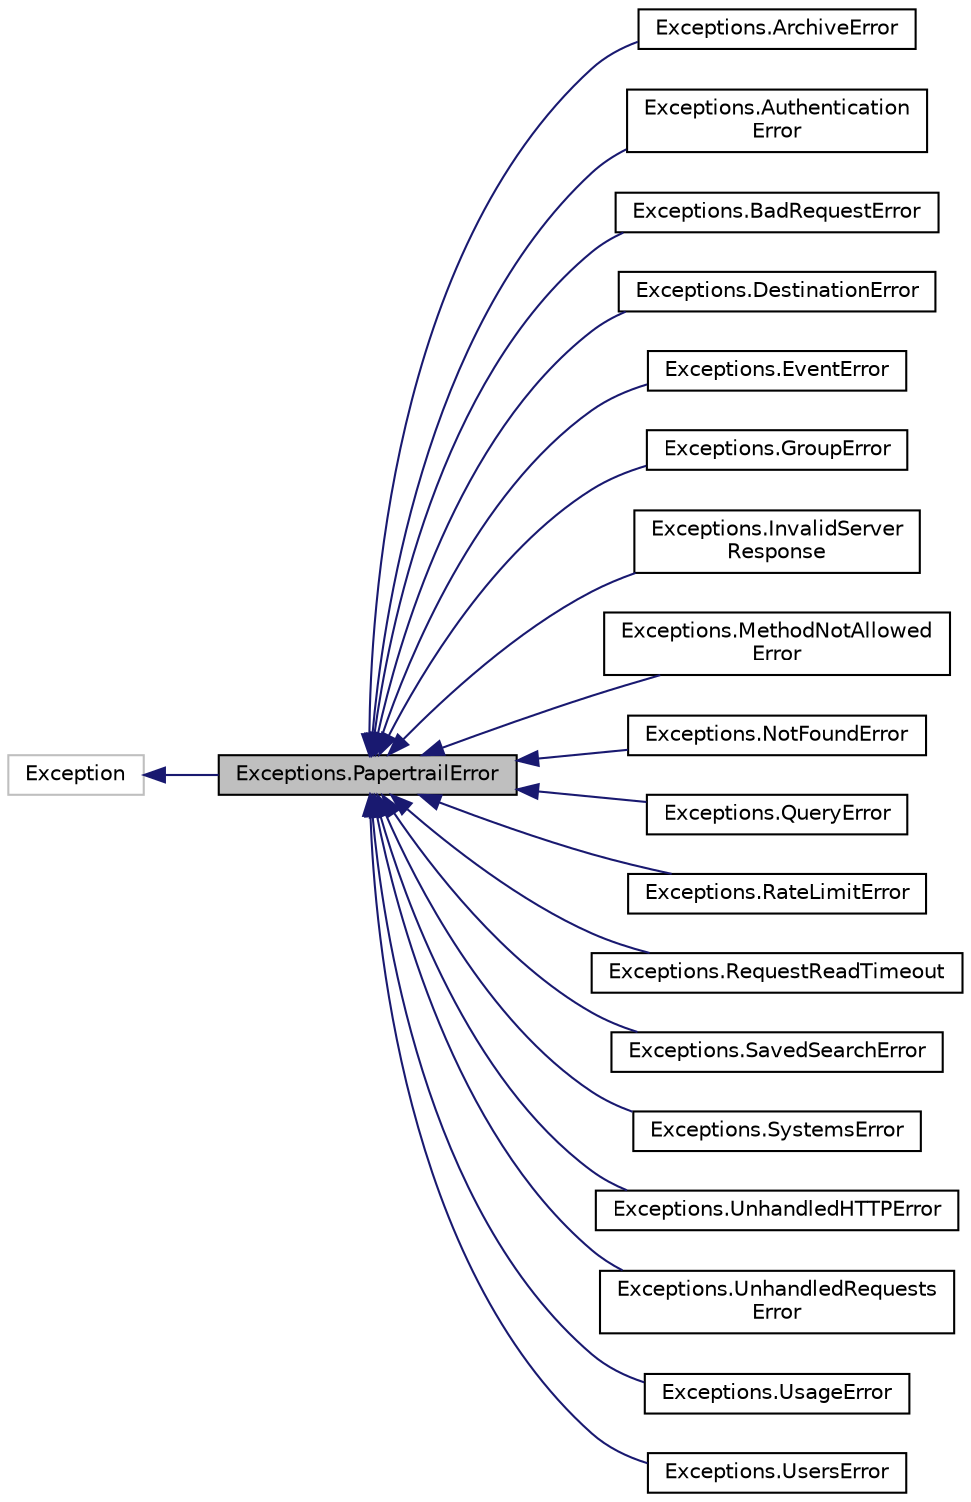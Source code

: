 digraph "Exceptions.PapertrailError"
{
 // LATEX_PDF_SIZE
  edge [fontname="Helvetica",fontsize="10",labelfontname="Helvetica",labelfontsize="10"];
  node [fontname="Helvetica",fontsize="10",shape=record];
  rankdir="LR";
  Node1 [label="Exceptions.PapertrailError",height=0.2,width=0.4,color="black", fillcolor="grey75", style="filled", fontcolor="black",tooltip=" "];
  Node2 -> Node1 [dir="back",color="midnightblue",fontsize="10",style="solid",fontname="Helvetica"];
  Node2 [label="Exception",height=0.2,width=0.4,color="grey75", fillcolor="white", style="filled",tooltip=" "];
  Node1 -> Node3 [dir="back",color="midnightblue",fontsize="10",style="solid",fontname="Helvetica"];
  Node3 [label="Exceptions.ArchiveError",height=0.2,width=0.4,color="black", fillcolor="white", style="filled",URL="$classExceptions_1_1ArchiveError.html",tooltip=" "];
  Node1 -> Node4 [dir="back",color="midnightblue",fontsize="10",style="solid",fontname="Helvetica"];
  Node4 [label="Exceptions.Authentication\lError",height=0.2,width=0.4,color="black", fillcolor="white", style="filled",URL="$classExceptions_1_1AuthenticationError.html",tooltip=" "];
  Node1 -> Node5 [dir="back",color="midnightblue",fontsize="10",style="solid",fontname="Helvetica"];
  Node5 [label="Exceptions.BadRequestError",height=0.2,width=0.4,color="black", fillcolor="white", style="filled",URL="$classExceptions_1_1BadRequestError.html",tooltip=" "];
  Node1 -> Node6 [dir="back",color="midnightblue",fontsize="10",style="solid",fontname="Helvetica"];
  Node6 [label="Exceptions.DestinationError",height=0.2,width=0.4,color="black", fillcolor="white", style="filled",URL="$classExceptions_1_1DestinationError.html",tooltip=" "];
  Node1 -> Node7 [dir="back",color="midnightblue",fontsize="10",style="solid",fontname="Helvetica"];
  Node7 [label="Exceptions.EventError",height=0.2,width=0.4,color="black", fillcolor="white", style="filled",URL="$classExceptions_1_1EventError.html",tooltip=" "];
  Node1 -> Node8 [dir="back",color="midnightblue",fontsize="10",style="solid",fontname="Helvetica"];
  Node8 [label="Exceptions.GroupError",height=0.2,width=0.4,color="black", fillcolor="white", style="filled",URL="$classExceptions_1_1GroupError.html",tooltip=" "];
  Node1 -> Node9 [dir="back",color="midnightblue",fontsize="10",style="solid",fontname="Helvetica"];
  Node9 [label="Exceptions.InvalidServer\lResponse",height=0.2,width=0.4,color="black", fillcolor="white", style="filled",URL="$classExceptions_1_1InvalidServerResponse.html",tooltip=" "];
  Node1 -> Node10 [dir="back",color="midnightblue",fontsize="10",style="solid",fontname="Helvetica"];
  Node10 [label="Exceptions.MethodNotAllowed\lError",height=0.2,width=0.4,color="black", fillcolor="white", style="filled",URL="$classExceptions_1_1MethodNotAllowedError.html",tooltip=" "];
  Node1 -> Node11 [dir="back",color="midnightblue",fontsize="10",style="solid",fontname="Helvetica"];
  Node11 [label="Exceptions.NotFoundError",height=0.2,width=0.4,color="black", fillcolor="white", style="filled",URL="$classExceptions_1_1NotFoundError.html",tooltip=" "];
  Node1 -> Node12 [dir="back",color="midnightblue",fontsize="10",style="solid",fontname="Helvetica"];
  Node12 [label="Exceptions.QueryError",height=0.2,width=0.4,color="black", fillcolor="white", style="filled",URL="$classExceptions_1_1QueryError.html",tooltip=" "];
  Node1 -> Node13 [dir="back",color="midnightblue",fontsize="10",style="solid",fontname="Helvetica"];
  Node13 [label="Exceptions.RateLimitError",height=0.2,width=0.4,color="black", fillcolor="white", style="filled",URL="$classExceptions_1_1RateLimitError.html",tooltip=" "];
  Node1 -> Node14 [dir="back",color="midnightblue",fontsize="10",style="solid",fontname="Helvetica"];
  Node14 [label="Exceptions.RequestReadTimeout",height=0.2,width=0.4,color="black", fillcolor="white", style="filled",URL="$classExceptions_1_1RequestReadTimeout.html",tooltip=" "];
  Node1 -> Node15 [dir="back",color="midnightblue",fontsize="10",style="solid",fontname="Helvetica"];
  Node15 [label="Exceptions.SavedSearchError",height=0.2,width=0.4,color="black", fillcolor="white", style="filled",URL="$classExceptions_1_1SavedSearchError.html",tooltip=" "];
  Node1 -> Node16 [dir="back",color="midnightblue",fontsize="10",style="solid",fontname="Helvetica"];
  Node16 [label="Exceptions.SystemsError",height=0.2,width=0.4,color="black", fillcolor="white", style="filled",URL="$classExceptions_1_1SystemsError.html",tooltip=" "];
  Node1 -> Node17 [dir="back",color="midnightblue",fontsize="10",style="solid",fontname="Helvetica"];
  Node17 [label="Exceptions.UnhandledHTTPError",height=0.2,width=0.4,color="black", fillcolor="white", style="filled",URL="$classExceptions_1_1UnhandledHTTPError.html",tooltip=" "];
  Node1 -> Node18 [dir="back",color="midnightblue",fontsize="10",style="solid",fontname="Helvetica"];
  Node18 [label="Exceptions.UnhandledRequests\lError",height=0.2,width=0.4,color="black", fillcolor="white", style="filled",URL="$classExceptions_1_1UnhandledRequestsError.html",tooltip=" "];
  Node1 -> Node19 [dir="back",color="midnightblue",fontsize="10",style="solid",fontname="Helvetica"];
  Node19 [label="Exceptions.UsageError",height=0.2,width=0.4,color="black", fillcolor="white", style="filled",URL="$classExceptions_1_1UsageError.html",tooltip=" "];
  Node1 -> Node20 [dir="back",color="midnightblue",fontsize="10",style="solid",fontname="Helvetica"];
  Node20 [label="Exceptions.UsersError",height=0.2,width=0.4,color="black", fillcolor="white", style="filled",URL="$classExceptions_1_1UsersError.html",tooltip=" "];
}
